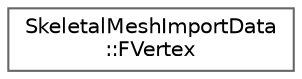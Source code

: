 digraph "Graphical Class Hierarchy"
{
 // INTERACTIVE_SVG=YES
 // LATEX_PDF_SIZE
  bgcolor="transparent";
  edge [fontname=Helvetica,fontsize=10,labelfontname=Helvetica,labelfontsize=10];
  node [fontname=Helvetica,fontsize=10,shape=box,height=0.2,width=0.4];
  rankdir="LR";
  Node0 [id="Node000000",label="SkeletalMeshImportData\l::FVertex",height=0.2,width=0.4,color="grey40", fillcolor="white", style="filled",URL="$d2/dba/structSkeletalMeshImportData_1_1FVertex.html",tooltip=" "];
}
